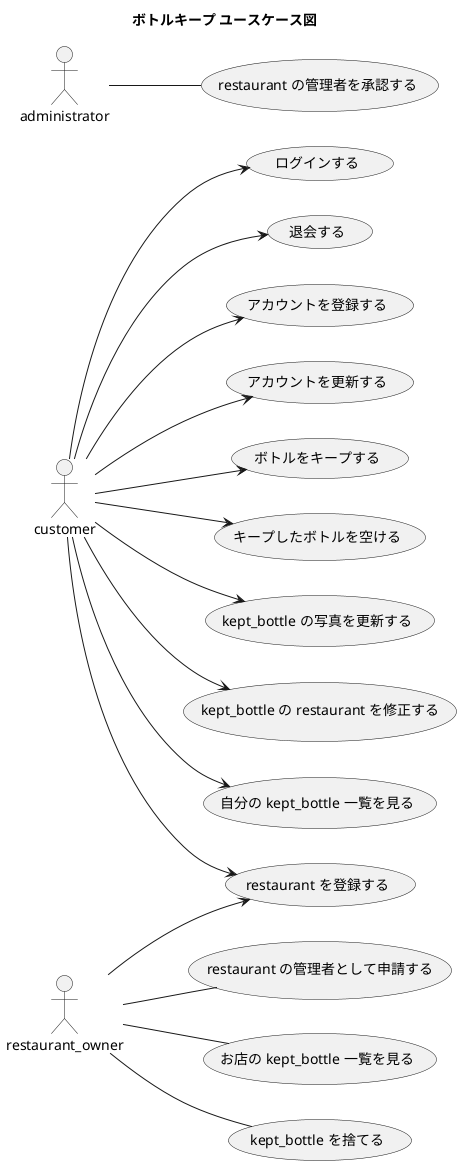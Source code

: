 @startuml

title ボトルキープ ユースケース図

left to right direction

actor customer
actor restaurant_owner
actor administrator

usecase (restaurant を登録する) as register_restaurant

customer --> (ログインする)
customer --> (退会する)
customer --> (アカウントを登録する)
customer --> (アカウントを更新する)
customer --> (ボトルをキープする)
customer --> (キープしたボトルを空ける)
customer --> (kept_bottle の写真を更新する)
customer --> (kept_bottle の restaurant を修正する)
customer --> (自分の kept_bottle 一覧を見る)
customer --> register_restaurant
restaurant_owner -- (restaurant の管理者として申請する)
restaurant_owner -- (お店の kept_bottle 一覧を見る)
restaurant_owner -- (kept_bottle を捨てる)
restaurant_owner --> register_restaurant
administrator -- (restaurant の管理者を承認する)

@enduml
